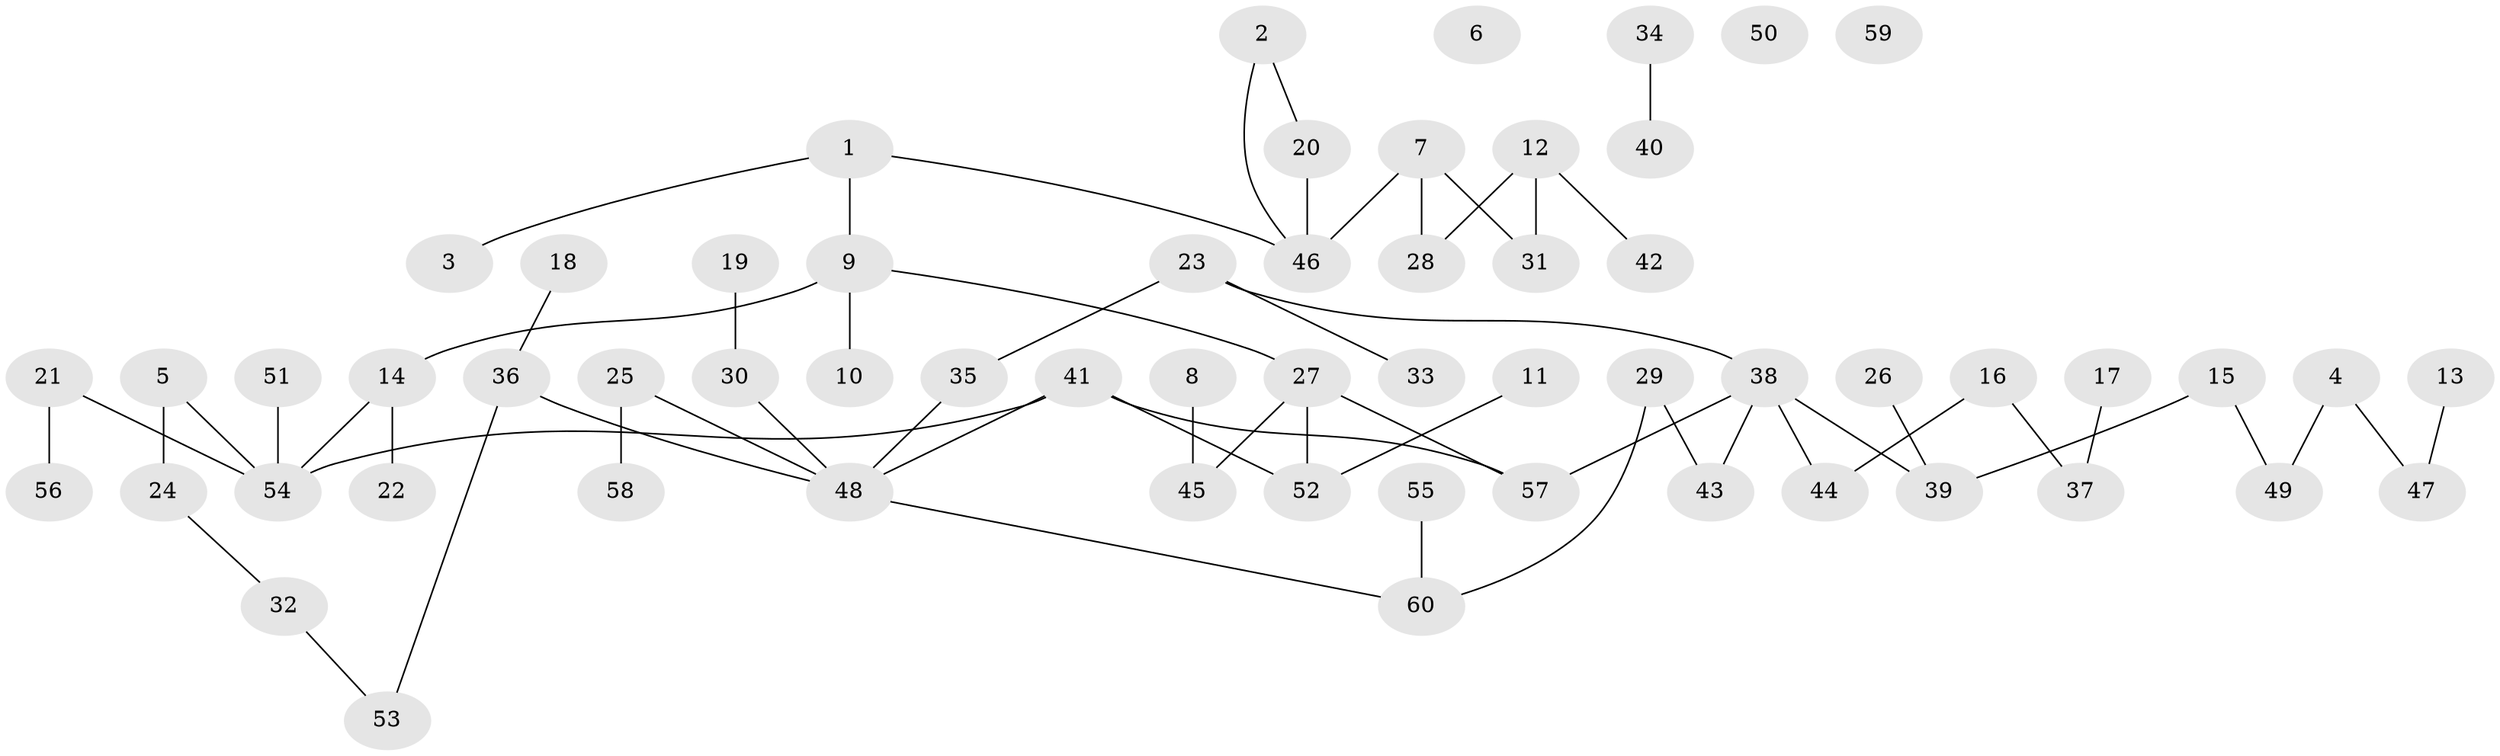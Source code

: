 // coarse degree distribution, {2: 0.40540540540540543, 3: 0.08108108108108109, 0: 0.10810810810810811, 1: 0.2972972972972973, 6: 0.05405405405405406, 5: 0.02702702702702703, 7: 0.02702702702702703}
// Generated by graph-tools (version 1.1) at 2025/41/03/06/25 10:41:20]
// undirected, 60 vertices, 62 edges
graph export_dot {
graph [start="1"]
  node [color=gray90,style=filled];
  1;
  2;
  3;
  4;
  5;
  6;
  7;
  8;
  9;
  10;
  11;
  12;
  13;
  14;
  15;
  16;
  17;
  18;
  19;
  20;
  21;
  22;
  23;
  24;
  25;
  26;
  27;
  28;
  29;
  30;
  31;
  32;
  33;
  34;
  35;
  36;
  37;
  38;
  39;
  40;
  41;
  42;
  43;
  44;
  45;
  46;
  47;
  48;
  49;
  50;
  51;
  52;
  53;
  54;
  55;
  56;
  57;
  58;
  59;
  60;
  1 -- 3;
  1 -- 9;
  1 -- 46;
  2 -- 20;
  2 -- 46;
  4 -- 47;
  4 -- 49;
  5 -- 24;
  5 -- 54;
  7 -- 28;
  7 -- 31;
  7 -- 46;
  8 -- 45;
  9 -- 10;
  9 -- 14;
  9 -- 27;
  11 -- 52;
  12 -- 28;
  12 -- 31;
  12 -- 42;
  13 -- 47;
  14 -- 22;
  14 -- 54;
  15 -- 39;
  15 -- 49;
  16 -- 37;
  16 -- 44;
  17 -- 37;
  18 -- 36;
  19 -- 30;
  20 -- 46;
  21 -- 54;
  21 -- 56;
  23 -- 33;
  23 -- 35;
  23 -- 38;
  24 -- 32;
  25 -- 48;
  25 -- 58;
  26 -- 39;
  27 -- 45;
  27 -- 52;
  27 -- 57;
  29 -- 43;
  29 -- 60;
  30 -- 48;
  32 -- 53;
  34 -- 40;
  35 -- 48;
  36 -- 48;
  36 -- 53;
  38 -- 39;
  38 -- 43;
  38 -- 44;
  38 -- 57;
  41 -- 48;
  41 -- 52;
  41 -- 54;
  41 -- 57;
  48 -- 60;
  51 -- 54;
  55 -- 60;
}
